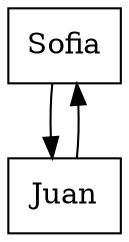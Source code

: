 digraph MatrizDispersa {
    node [shape=box];
    splines=true;
    "Sofia" -> "Juan" [label=""];
    "Juan" -> "Sofia" [label=""];
}
